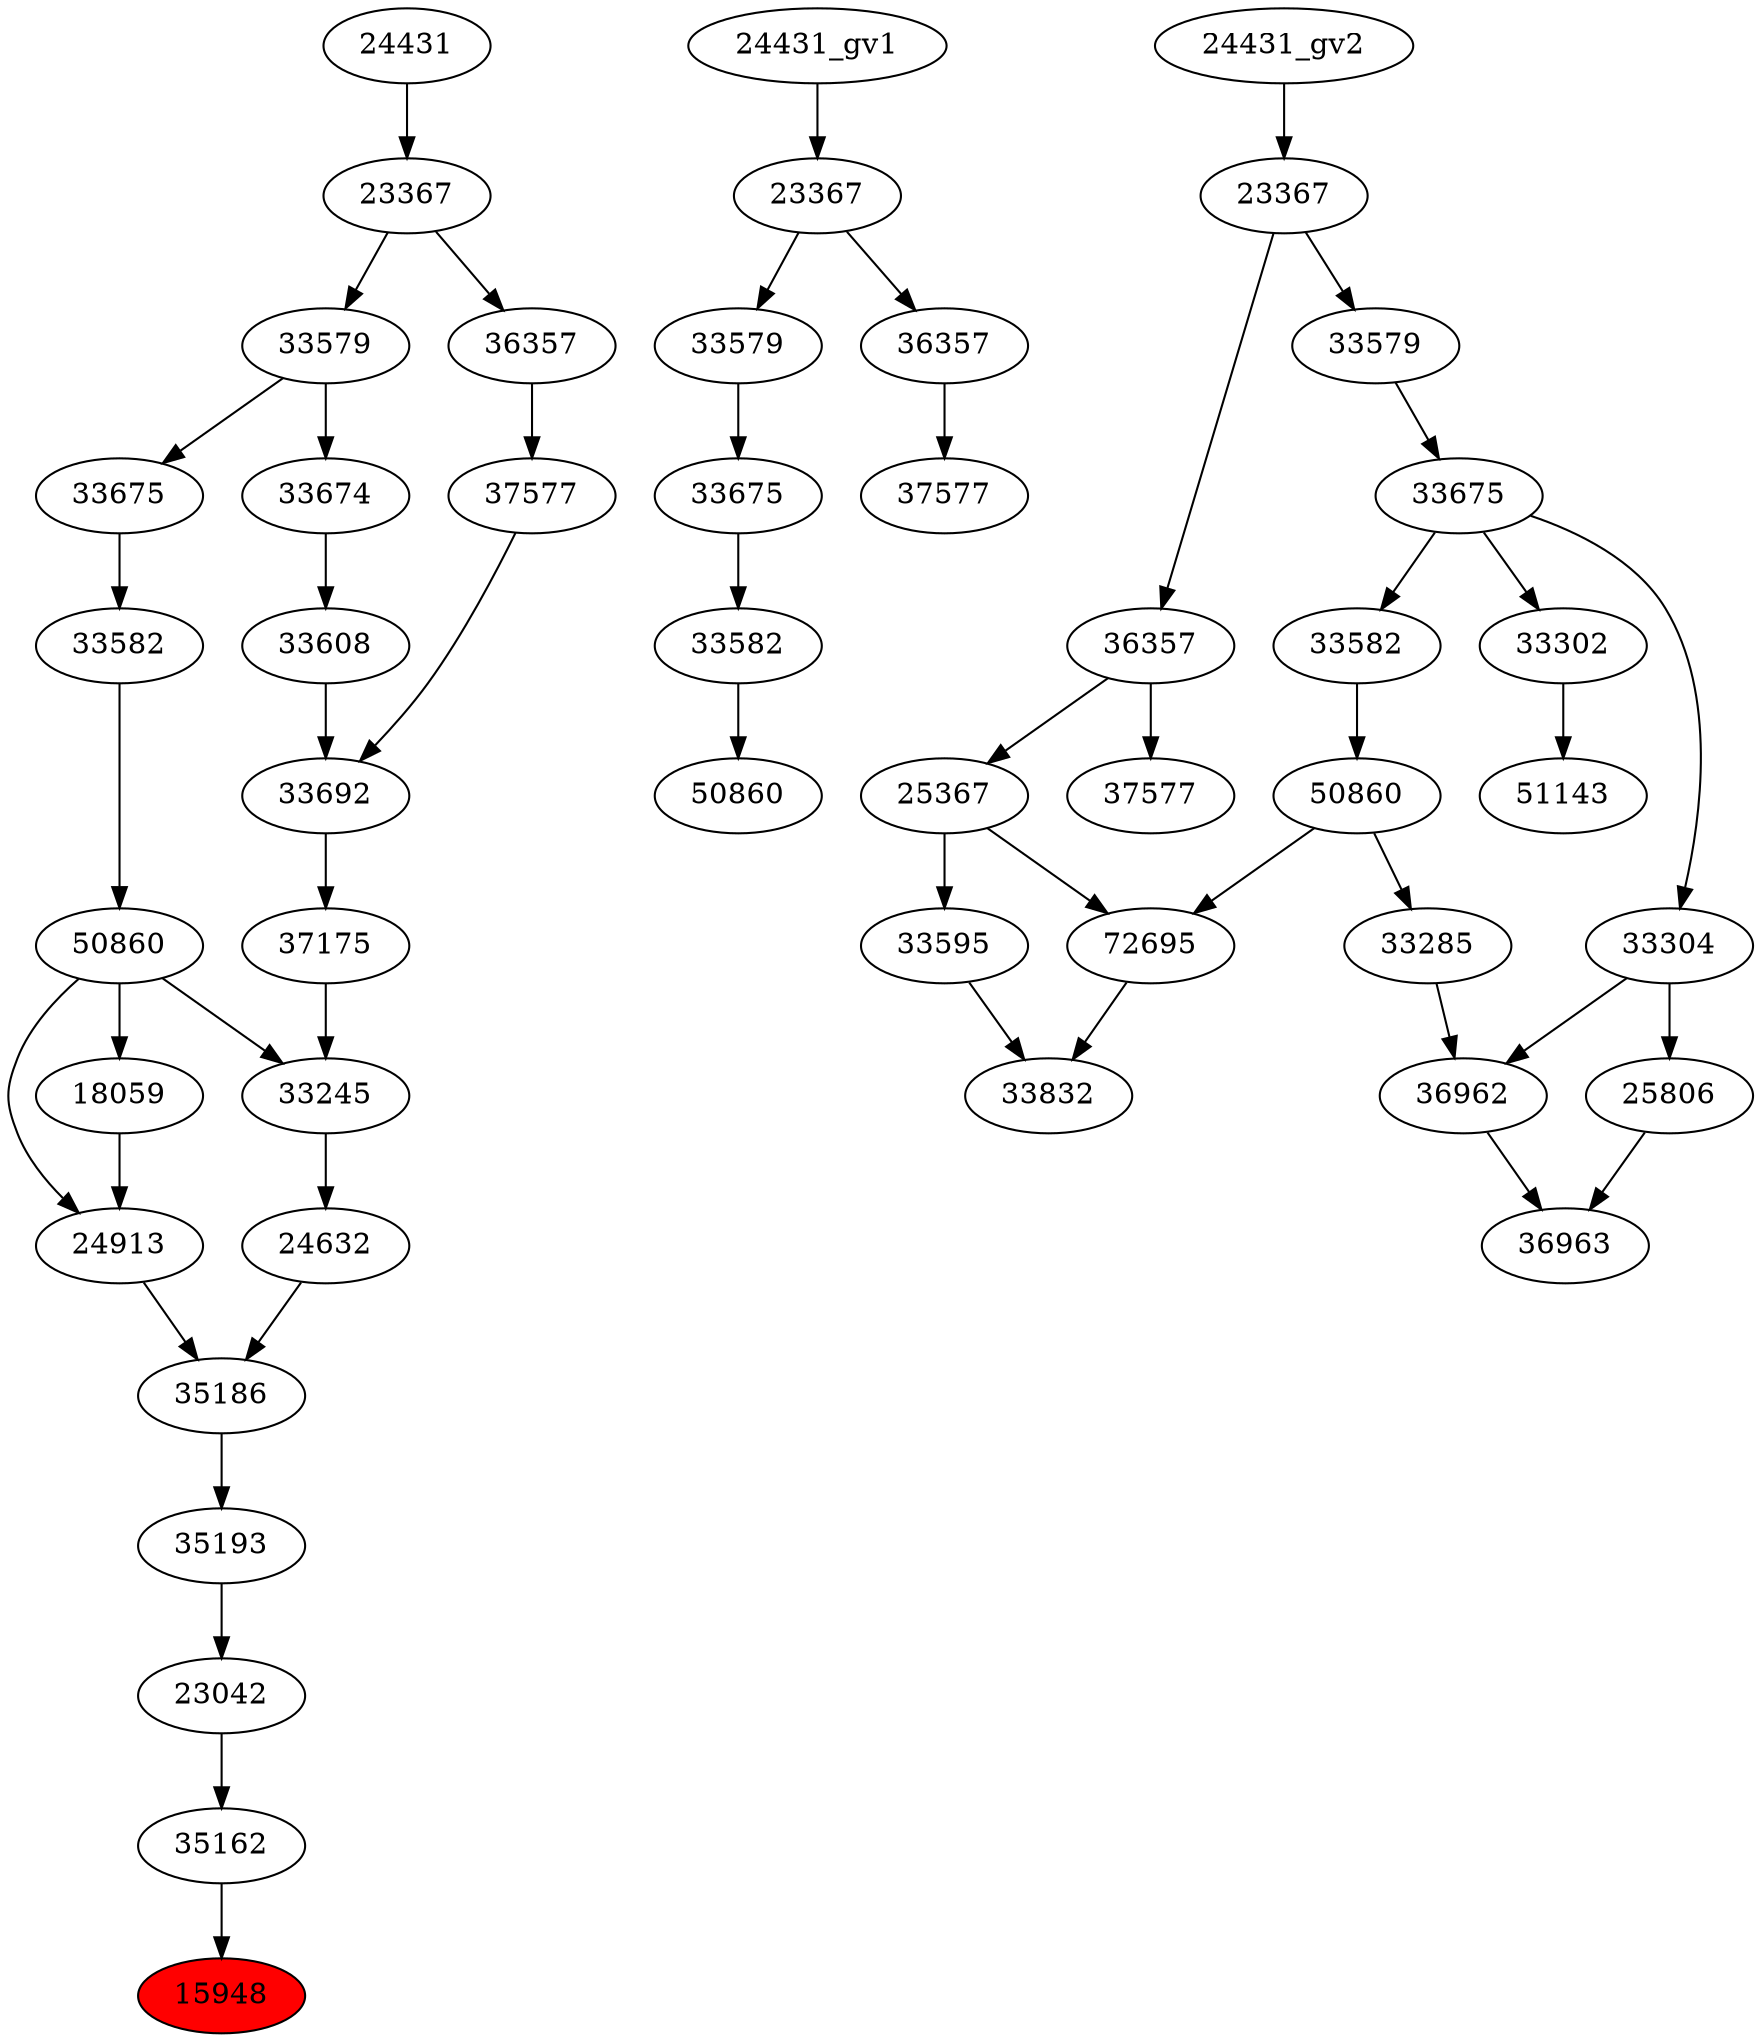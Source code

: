 strict digraph root {
	node [label="\N"];
	{
		node [fillcolor="",
			label="\N",
			style=""
		];
		15948		 [fillcolor=red,
			label=15948,
			style=filled];
		35162		 [label=35162];
		35162 -> 15948;
		23042		 [label=23042];
		23042 -> 35162;
		35193		 [label=35193];
		35193 -> 23042;
		35186		 [label=35186];
		35186 -> 35193;
		24632		 [label=24632];
		24632 -> 35186;
		24913		 [label=24913];
		24913 -> 35186;
		33245		 [label=33245];
		33245 -> 24632;
		18059		 [label=18059];
		18059 -> 24913;
		50860		 [label=50860];
		50860 -> 24913;
		50860 -> 33245;
		50860 -> 18059;
		37175		 [label=37175];
		37175 -> 33245;
		33582		 [label=33582];
		33582 -> 50860;
		33692		 [label=33692];
		33692 -> 37175;
		33675		 [label=33675];
		33675 -> 33582;
		33608		 [label=33608];
		33608 -> 33692;
		37577		 [label=37577];
		37577 -> 33692;
		33579		 [label=33579];
		33579 -> 33675;
		33674		 [label=33674];
		33579 -> 33674;
		33674 -> 33608;
		36357		 [label=36357];
		36357 -> 37577;
		23367		 [label=23367];
		23367 -> 33579;
		23367 -> 36357;
		24431		 [label=24431];
		24431 -> 23367;
	}
	{
		node [label="\N"];
		"50860_gv1"		 [label=50860];
		"33582_gv1"		 [label=33582];
		"33582_gv1" -> "50860_gv1";
		"33675_gv1"		 [label=33675];
		"33675_gv1" -> "33582_gv1";
		"33579_gv1"		 [label=33579];
		"33579_gv1" -> "33675_gv1";
		"37577_gv1"		 [label=37577];
		"36357_gv1"		 [label=36357];
		"36357_gv1" -> "37577_gv1";
		"23367_gv1"		 [label=23367];
		"23367_gv1" -> "33579_gv1";
		"23367_gv1" -> "36357_gv1";
		"24431_gv1" -> "23367_gv1";
	}
	{
		node [label="\N"];
		36963		 [label=36963];
		36962		 [label=36962];
		36962 -> 36963;
		25806		 [label=25806];
		25806 -> 36963;
		"50860_gv2"		 [label=50860];
		33285		 [label=33285];
		"50860_gv2" -> 33285;
		72695		 [label=72695];
		"50860_gv2" -> 72695;
		"33582_gv2"		 [label=33582];
		"33582_gv2" -> "50860_gv2";
		51143		 [label=51143];
		33302		 [label=33302];
		33302 -> 51143;
		33285 -> 36962;
		33832		 [label=33832];
		72695 -> 33832;
		33595		 [label=33595];
		33595 -> 33832;
		33304		 [label=33304];
		33304 -> 36962;
		33304 -> 25806;
		25367		 [label=25367];
		25367 -> 72695;
		25367 -> 33595;
		"33675_gv2"		 [label=33675];
		"33675_gv2" -> "33582_gv2";
		"33675_gv2" -> 33302;
		"33675_gv2" -> 33304;
		"36357_gv2"		 [label=36357];
		"36357_gv2" -> 25367;
		"37577_gv2"		 [label=37577];
		"36357_gv2" -> "37577_gv2";
		"33579_gv2"		 [label=33579];
		"33579_gv2" -> "33675_gv2";
		"23367_gv2"		 [label=23367];
		"23367_gv2" -> "36357_gv2";
		"23367_gv2" -> "33579_gv2";
		"24431_gv2" -> "23367_gv2";
	}
}
